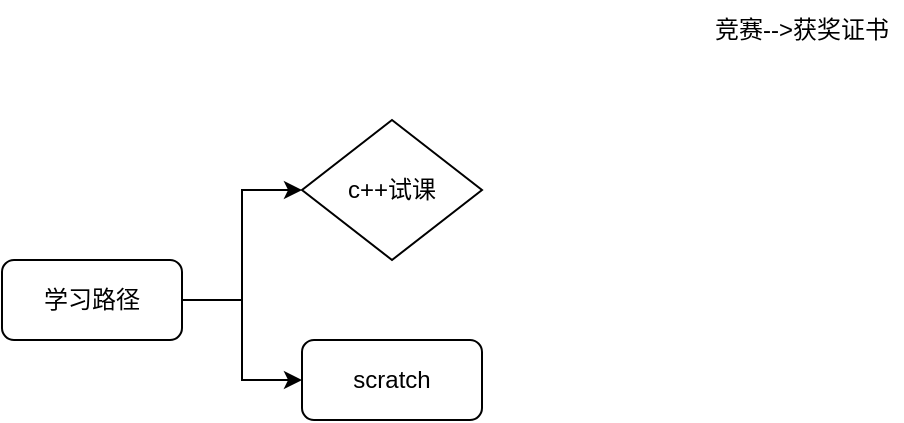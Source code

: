 <mxfile version="26.2.14">
  <diagram name="Page-1" id="52a04d89-c75d-2922-d76d-85b35f80e030">
    <mxGraphModel dx="1170" dy="669" grid="1" gridSize="10" guides="1" tooltips="1" connect="1" arrows="1" fold="1" page="1" pageScale="1" pageWidth="1100" pageHeight="850" background="none" math="0" shadow="0">
      <root>
        <mxCell id="0" />
        <mxCell id="1" parent="0" />
        <mxCell id="OdnS9hcuA0Ocz9xrUDnw-12" style="edgeStyle=orthogonalEdgeStyle;rounded=0;orthogonalLoop=1;jettySize=auto;html=1;entryX=0;entryY=0.5;entryDx=0;entryDy=0;" edge="1" parent="1" source="OdnS9hcuA0Ocz9xrUDnw-1" target="OdnS9hcuA0Ocz9xrUDnw-11">
          <mxGeometry relative="1" as="geometry" />
        </mxCell>
        <mxCell id="OdnS9hcuA0Ocz9xrUDnw-13" style="edgeStyle=orthogonalEdgeStyle;rounded=0;orthogonalLoop=1;jettySize=auto;html=1;entryX=0;entryY=0.5;entryDx=0;entryDy=0;" edge="1" parent="1" source="OdnS9hcuA0Ocz9xrUDnw-1" target="OdnS9hcuA0Ocz9xrUDnw-4">
          <mxGeometry relative="1" as="geometry" />
        </mxCell>
        <mxCell id="OdnS9hcuA0Ocz9xrUDnw-1" value="学习路径" style="rounded=1;whiteSpace=wrap;html=1;" vertex="1" parent="1">
          <mxGeometry x="80" y="230" width="90" height="40" as="geometry" />
        </mxCell>
        <mxCell id="OdnS9hcuA0Ocz9xrUDnw-4" value="scratch" style="rounded=1;whiteSpace=wrap;html=1;" vertex="1" parent="1">
          <mxGeometry x="230" y="270" width="90" height="40" as="geometry" />
        </mxCell>
        <mxCell id="OdnS9hcuA0Ocz9xrUDnw-9" value="竞赛--&amp;gt;获奖证书" style="text;html=1;align=center;verticalAlign=middle;whiteSpace=wrap;rounded=0;" vertex="1" parent="1">
          <mxGeometry x="430" y="100" width="100" height="30" as="geometry" />
        </mxCell>
        <mxCell id="OdnS9hcuA0Ocz9xrUDnw-11" value="c++试课" style="rhombus;whiteSpace=wrap;html=1;" vertex="1" parent="1">
          <mxGeometry x="230" y="160" width="90" height="70" as="geometry" />
        </mxCell>
      </root>
    </mxGraphModel>
  </diagram>
</mxfile>
